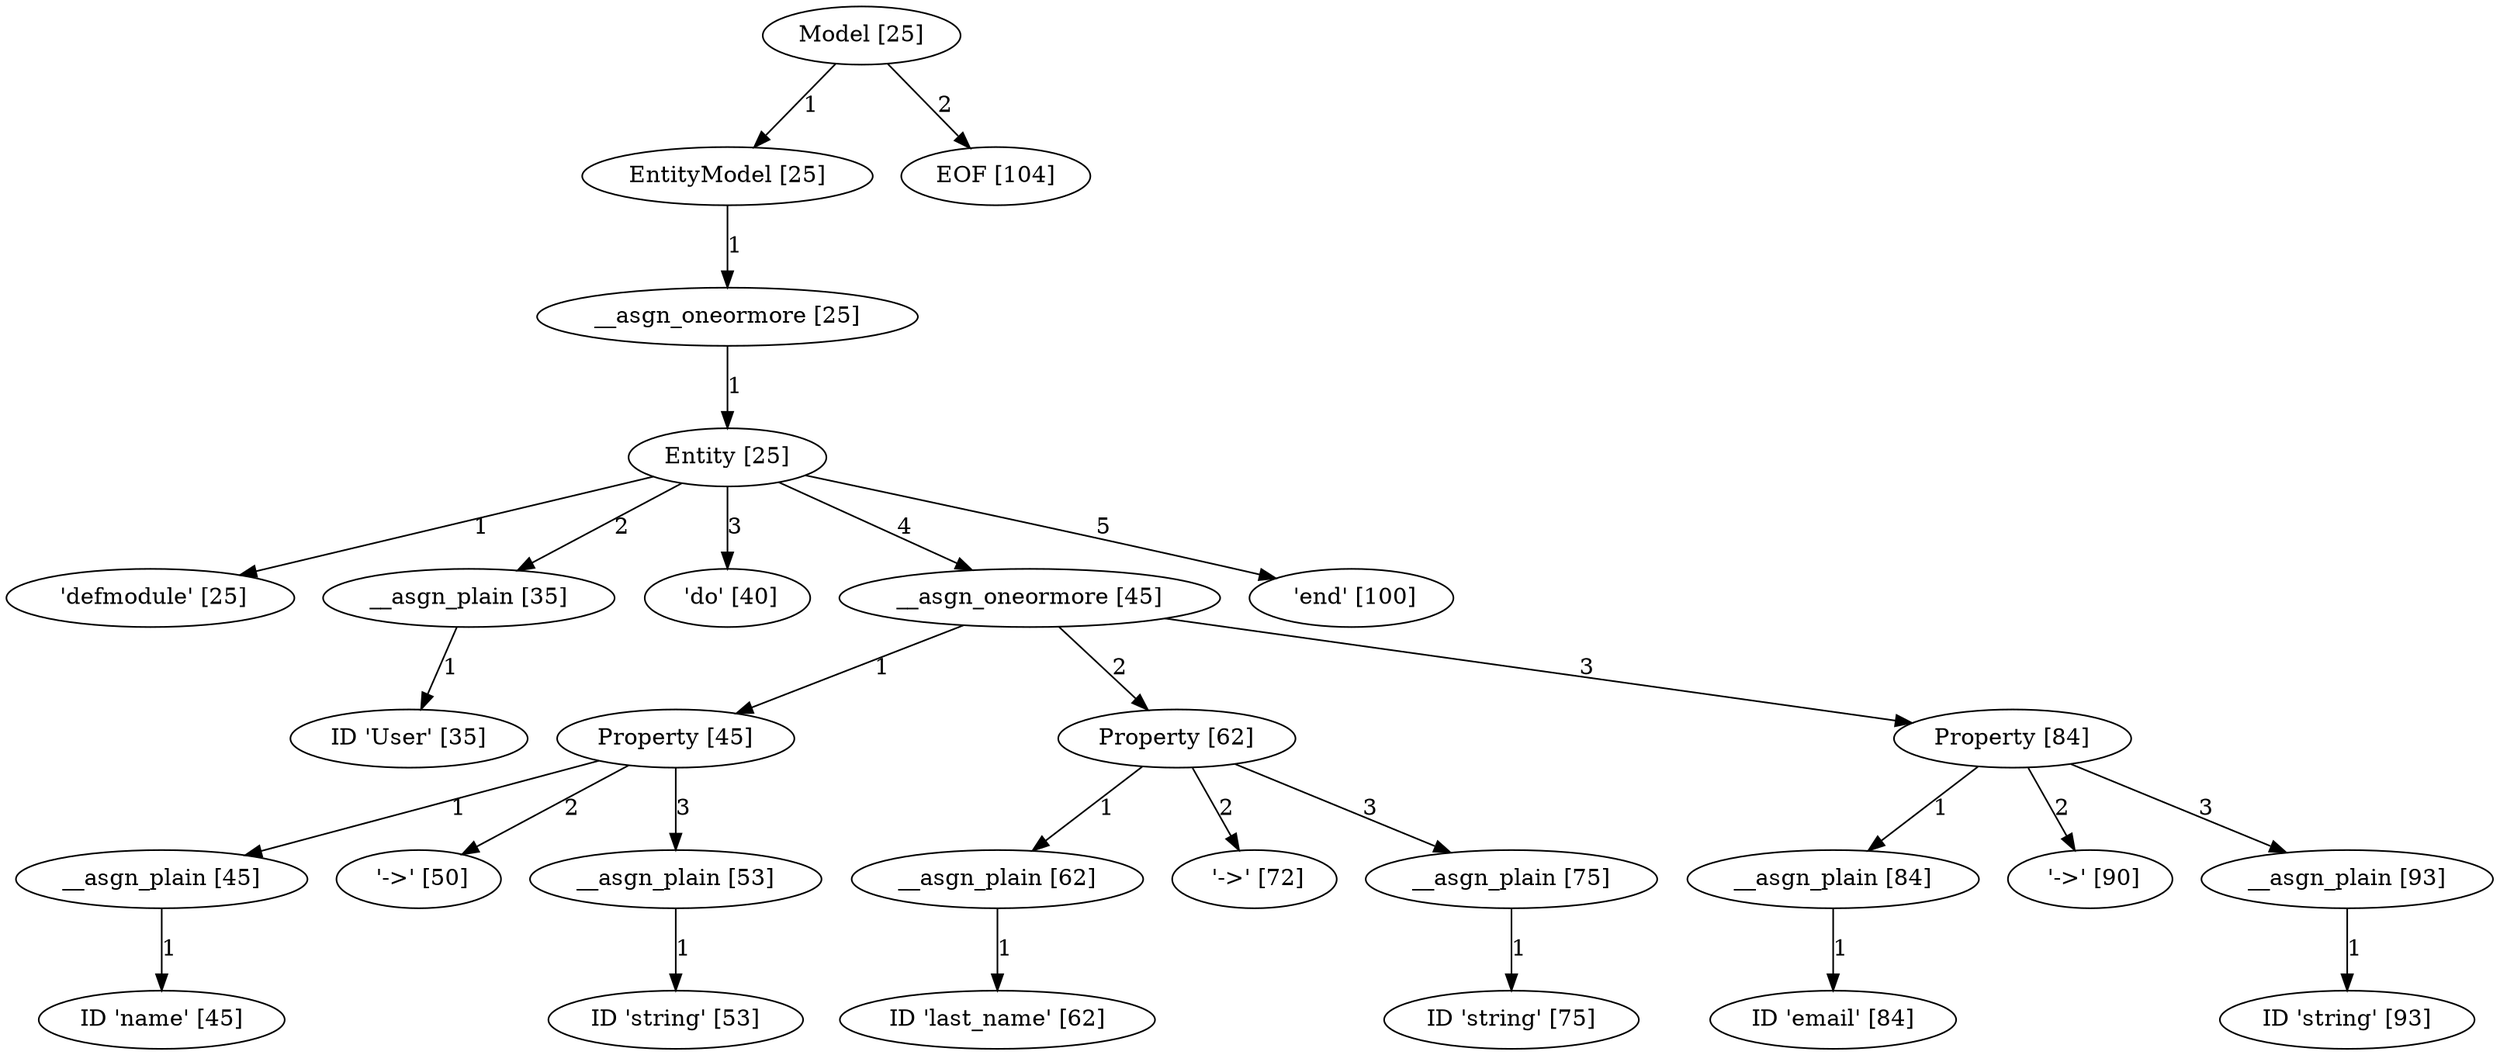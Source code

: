 digraph arpeggio_graph {
140122558053952 [label="Model [25]"];
140122558053952->140122558053824 [label="1"]

140122558053824 [label="EntityModel [25]"];
140122558053824->140122558053696 [label="1"]

140122558053696 [label="__asgn_oneormore [25]"];
140122558053696->140122558053568 [label="1"]

140122558053568 [label="Entity [25]"];
140122558053568->140122558046720 [label="1"]

140122558046720 [label=" 'defmodule' [25]"];
140122558053568->140122558052032 [label="2"]

140122558052032 [label="__asgn_plain [35]"];
140122558052032->140122558046944 [label="1"]

140122558046944 [label="ID 'User' [35]"];
140122558053568->140122558047056 [label="3"]

140122558047056 [label=" 'do' [40]"];
140122558053568->140122558053440 [label="4"]

140122558053440 [label="__asgn_oneormore [45]"];
140122558053440->140122558052416 [label="1"]

140122558052416 [label="Property [45]"];
140122558052416->140122558052160 [label="1"]

140122558052160 [label="__asgn_plain [45]"];
140122558052160->140122558047280 [label="1"]

140122558047280 [label="ID 'name' [45]"];
140122558052416->140122558047392 [label="2"]

140122558047392 [label=" '->' [50]"];
140122558052416->140122558052288 [label="3"]

140122558052288 [label="__asgn_plain [53]"];
140122558052288->140122558047616 [label="1"]

140122558047616 [label="ID 'string' [53]"];
140122558053440->140122558052800 [label="2"]

140122558052800 [label="Property [62]"];
140122558052800->140122558052544 [label="1"]

140122558052544 [label="__asgn_plain [62]"];
140122558052544->140122558047840 [label="1"]

140122558047840 [label="ID 'last_name' [62]"];
140122558052800->140122558047952 [label="2"]

140122558047952 [label=" '->' [72]"];
140122558052800->140122558052672 [label="3"]

140122558052672 [label="__asgn_plain [75]"];
140122558052672->140122558048176 [label="1"]

140122558048176 [label="ID 'string' [75]"];
140122558053440->140122558053184 [label="3"]

140122558053184 [label="Property [84]"];
140122558053184->140122558052928 [label="1"]

140122558052928 [label="__asgn_plain [84]"];
140122558052928->140122558048400 [label="1"]

140122558048400 [label="ID 'email' [84]"];
140122558053184->140122558048512 [label="2"]

140122558048512 [label=" '->' [90]"];
140122558053184->140122558053056 [label="3"]

140122558053056 [label="__asgn_plain [93]"];
140122558053056->140122558048736 [label="1"]

140122558048736 [label="ID 'string' [93]"];
140122558053568->140122558049072 [label="5"]

140122558049072 [label=" 'end' [100]"];
140122558053952->140122558049184 [label="2"]

140122558049184 [label="EOF [104]"];
}